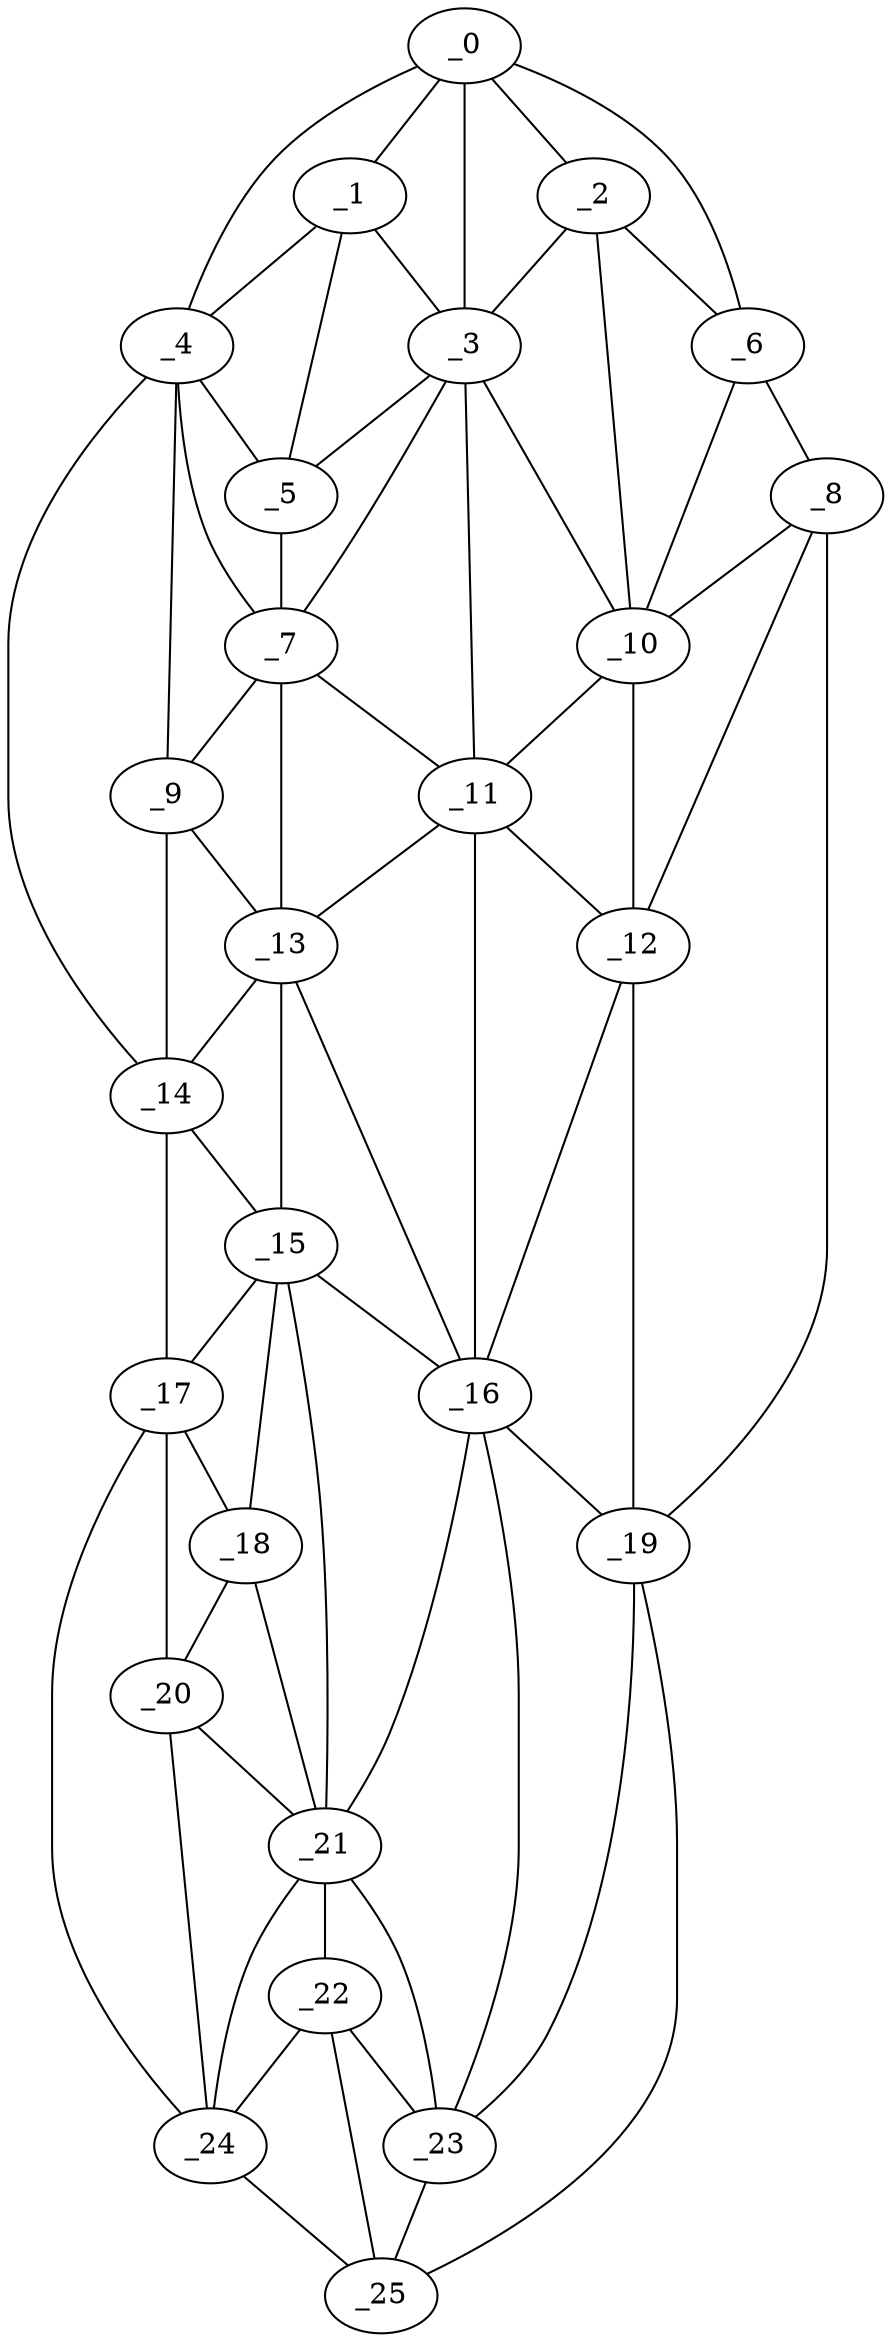 graph "obj3__115.gxl" {
	_0	 [x=6,
		y=70];
	_1	 [x=11,
		y=61];
	_0 -- _1	 [valence=2];
	_2	 [x=16,
		y=76];
	_0 -- _2	 [valence=2];
	_3	 [x=18,
		y=67];
	_0 -- _3	 [valence=2];
	_4	 [x=24,
		y=30];
	_0 -- _4	 [valence=1];
	_6	 [x=26,
		y=100];
	_0 -- _6	 [valence=1];
	_1 -- _3	 [valence=2];
	_1 -- _4	 [valence=2];
	_5	 [x=25,
		y=41];
	_1 -- _5	 [valence=2];
	_2 -- _3	 [valence=2];
	_2 -- _6	 [valence=1];
	_10	 [x=45,
		y=80];
	_2 -- _10	 [valence=1];
	_3 -- _5	 [valence=2];
	_7	 [x=35,
		y=41];
	_3 -- _7	 [valence=2];
	_3 -- _10	 [valence=2];
	_11	 [x=46,
		y=76];
	_3 -- _11	 [valence=1];
	_4 -- _5	 [valence=2];
	_4 -- _7	 [valence=1];
	_9	 [x=39,
		y=29];
	_4 -- _9	 [valence=2];
	_14	 [x=60,
		y=20];
	_4 -- _14	 [valence=1];
	_5 -- _7	 [valence=2];
	_8	 [x=38,
		y=100];
	_6 -- _8	 [valence=1];
	_6 -- _10	 [valence=2];
	_7 -- _9	 [valence=2];
	_7 -- _11	 [valence=2];
	_13	 [x=59,
		y=46];
	_7 -- _13	 [valence=1];
	_8 -- _10	 [valence=2];
	_12	 [x=52,
		y=92];
	_8 -- _12	 [valence=2];
	_19	 [x=108,
		y=85];
	_8 -- _19	 [valence=1];
	_9 -- _13	 [valence=2];
	_9 -- _14	 [valence=2];
	_10 -- _11	 [valence=2];
	_10 -- _12	 [valence=1];
	_11 -- _12	 [valence=1];
	_11 -- _13	 [valence=2];
	_16	 [x=92,
		y=76];
	_11 -- _16	 [valence=2];
	_12 -- _16	 [valence=2];
	_12 -- _19	 [valence=1];
	_13 -- _14	 [valence=2];
	_15	 [x=74,
		y=39];
	_13 -- _15	 [valence=2];
	_13 -- _16	 [valence=1];
	_14 -- _15	 [valence=2];
	_17	 [x=100,
		y=27];
	_14 -- _17	 [valence=1];
	_15 -- _16	 [valence=2];
	_15 -- _17	 [valence=2];
	_18	 [x=103,
		y=32];
	_15 -- _18	 [valence=2];
	_21	 [x=113,
		y=54];
	_15 -- _21	 [valence=2];
	_16 -- _19	 [valence=2];
	_16 -- _21	 [valence=2];
	_23	 [x=120,
		y=63];
	_16 -- _23	 [valence=2];
	_17 -- _18	 [valence=2];
	_20	 [x=111,
		y=38];
	_17 -- _20	 [valence=2];
	_24	 [x=125,
		y=46];
	_17 -- _24	 [valence=1];
	_18 -- _20	 [valence=2];
	_18 -- _21	 [valence=2];
	_19 -- _23	 [valence=2];
	_25	 [x=126,
		y=55];
	_19 -- _25	 [valence=1];
	_20 -- _21	 [valence=1];
	_20 -- _24	 [valence=1];
	_22	 [x=119,
		y=56];
	_21 -- _22	 [valence=1];
	_21 -- _23	 [valence=1];
	_21 -- _24	 [valence=2];
	_22 -- _23	 [valence=2];
	_22 -- _24	 [valence=2];
	_22 -- _25	 [valence=1];
	_23 -- _25	 [valence=2];
	_24 -- _25	 [valence=1];
}
